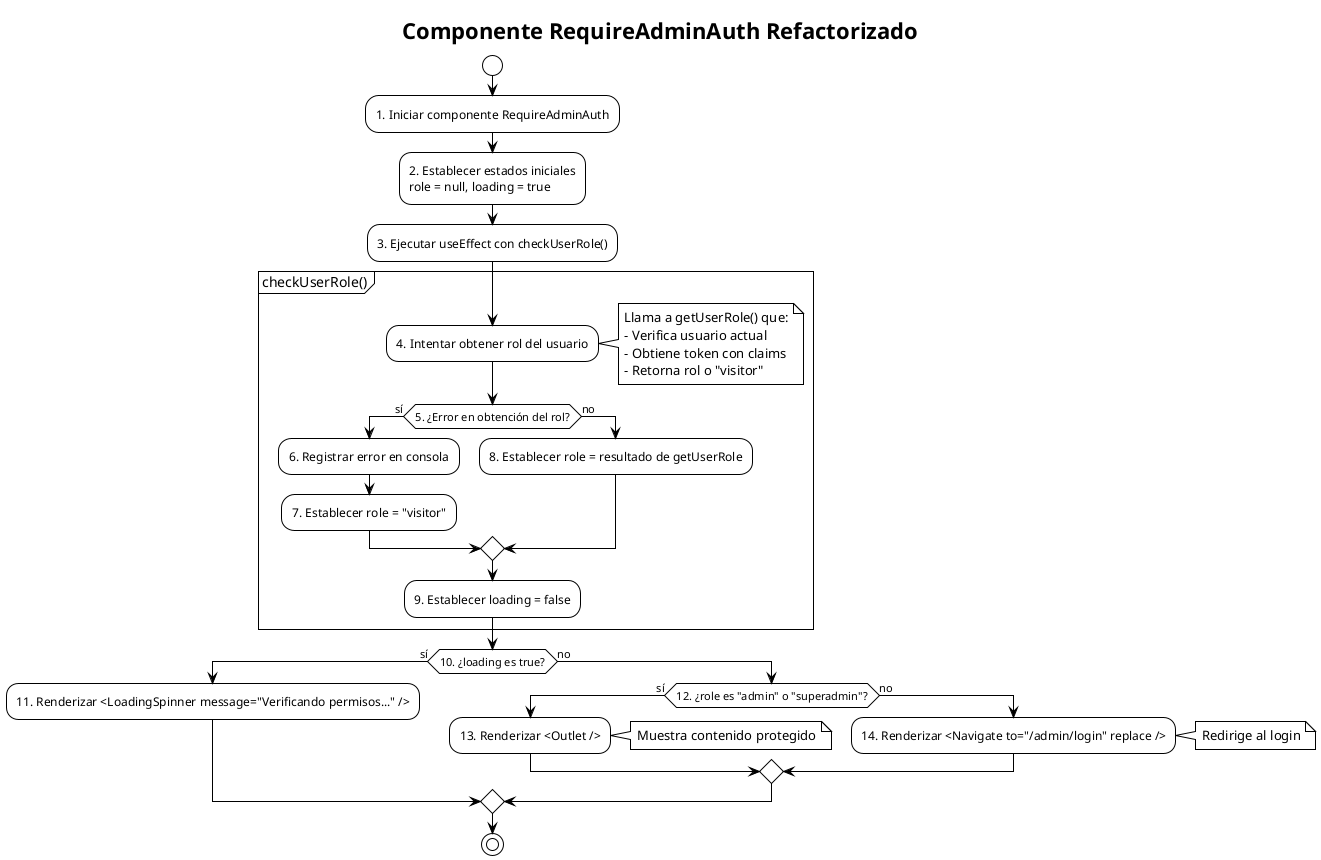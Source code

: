 @startuml PCB-M-04.1
!theme plain
skinparam monochrome true
skinparam shadowing false
skinparam defaultFontName Arial
skinparam ArrowFontSize 11

title Componente RequireAdminAuth Refactorizado

start

:1. Iniciar componente RequireAdminAuth;

:2. Establecer estados iniciales 
role = null, loading = true;

:3. Ejecutar useEffect con checkUserRole();

partition "checkUserRole()" {
  :4. Intentar obtener rol del usuario;
  
  note right
    Llama a getUserRole() que:
    - Verifica usuario actual
    - Obtiene token con claims
    - Retorna rol o "visitor"
  end note
  
  if (5. ¿Error en obtención del rol?) then (sí)
    :6. Registrar error en consola;
    :7. Establecer role = "visitor";
  else (no)
    :8. Establecer role = resultado de getUserRole;
  endif
  
  :9. Establecer loading = false;
}

if (10. ¿loading es true?) then (sí)
  :11. Renderizar <LoadingSpinner message="Verificando permisos..." />;
else (no)
  if (12. ¿role es "admin" o "superadmin"?) then (sí)
    :13. Renderizar <Outlet />;
    note right: Muestra contenido protegido
  else (no)
    :14. Renderizar <Navigate to="/admin/login" replace />;
    note right: Redirige al login
  endif
endif

stop

@enduml 